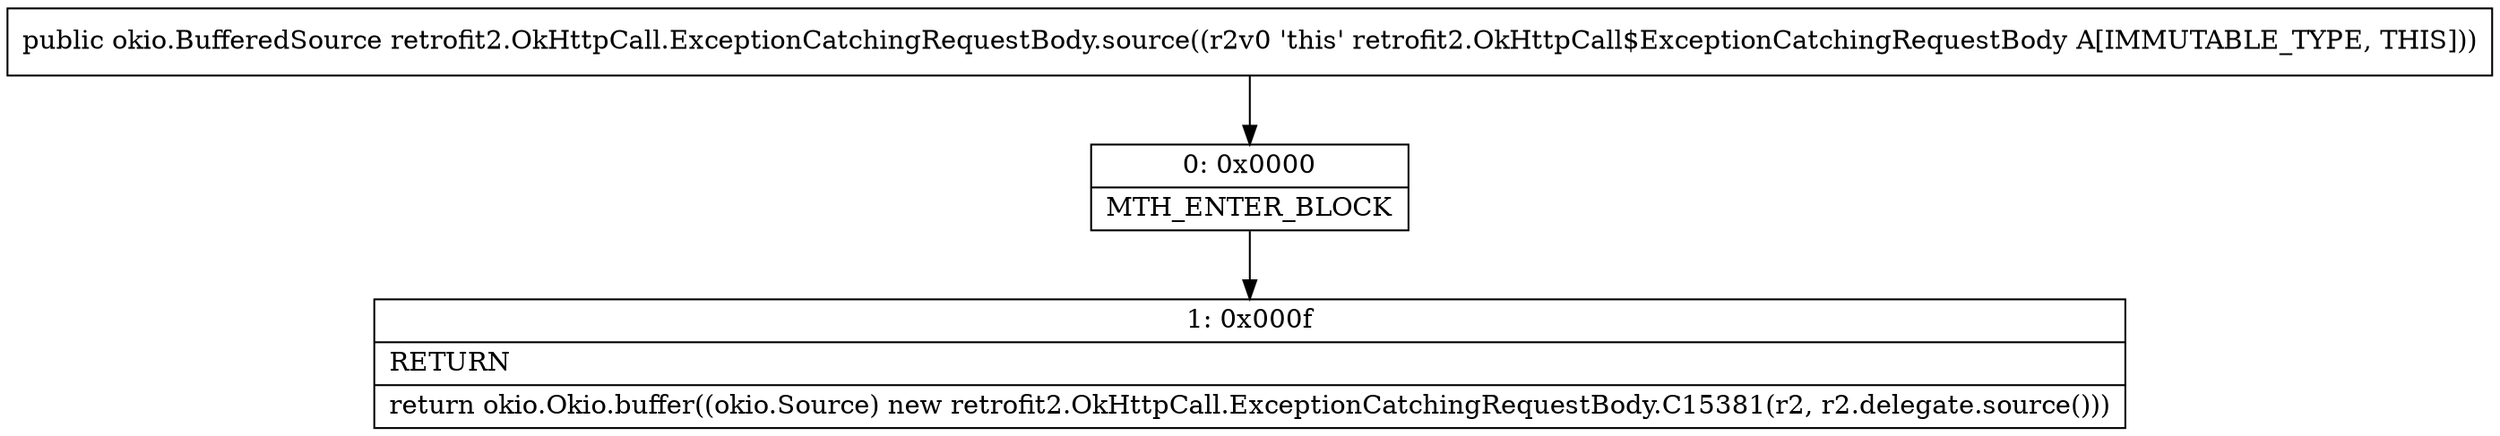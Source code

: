 digraph "CFG forretrofit2.OkHttpCall.ExceptionCatchingRequestBody.source()Lokio\/BufferedSource;" {
Node_0 [shape=record,label="{0\:\ 0x0000|MTH_ENTER_BLOCK\l}"];
Node_1 [shape=record,label="{1\:\ 0x000f|RETURN\l|return okio.Okio.buffer((okio.Source) new retrofit2.OkHttpCall.ExceptionCatchingRequestBody.C15381(r2, r2.delegate.source()))\l}"];
MethodNode[shape=record,label="{public okio.BufferedSource retrofit2.OkHttpCall.ExceptionCatchingRequestBody.source((r2v0 'this' retrofit2.OkHttpCall$ExceptionCatchingRequestBody A[IMMUTABLE_TYPE, THIS])) }"];
MethodNode -> Node_0;
Node_0 -> Node_1;
}

